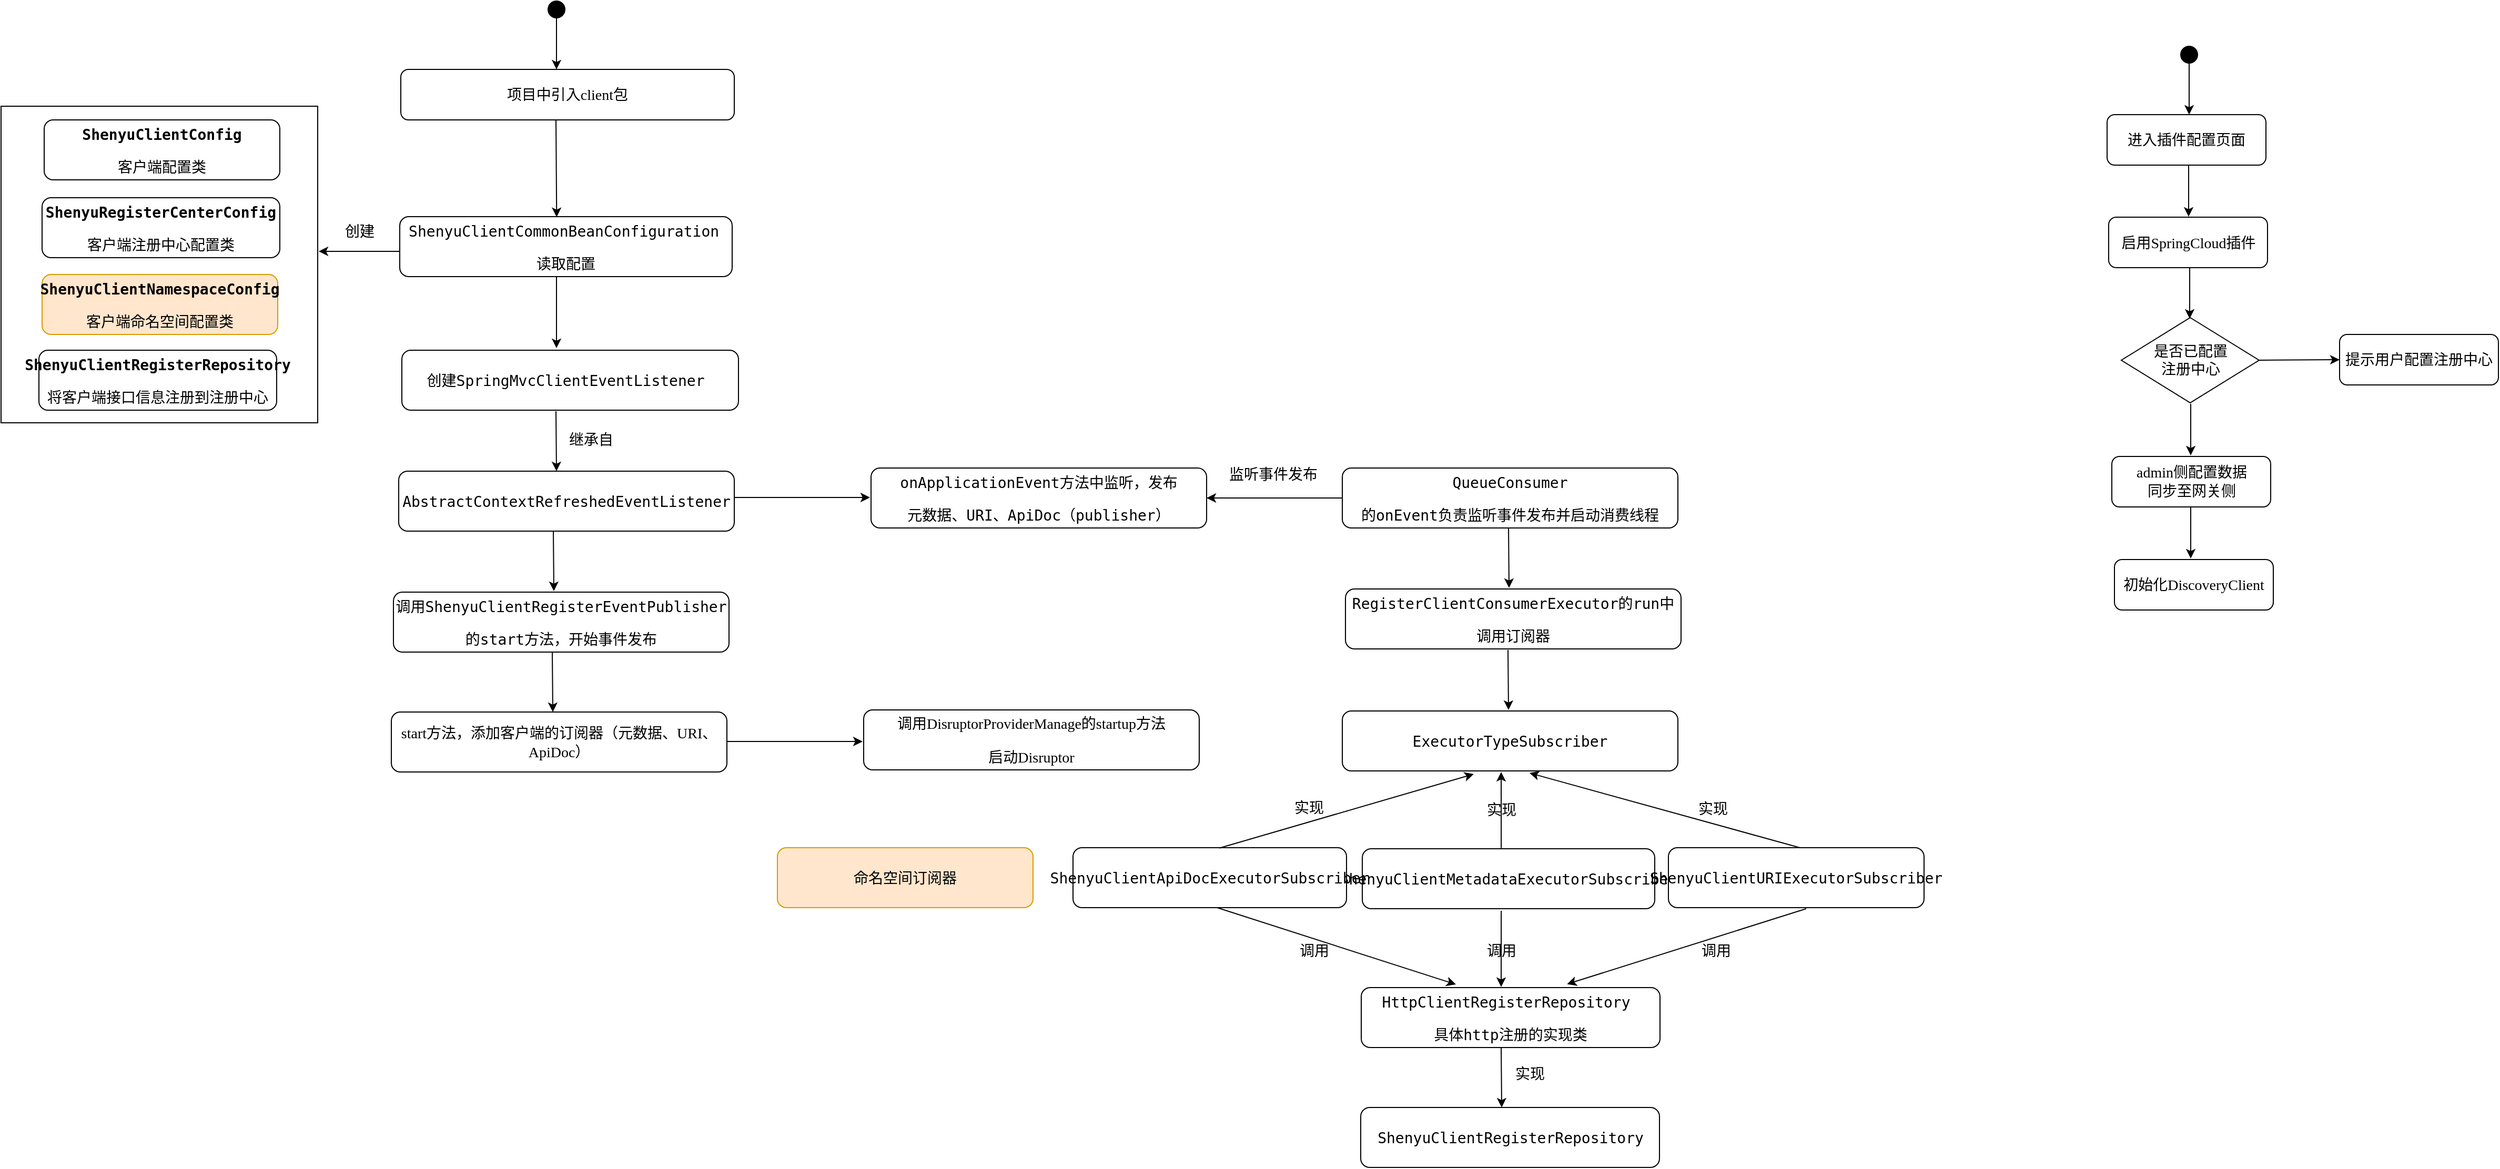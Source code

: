 <mxfile version="24.4.13" type="github">
  <diagram name="第 1 页" id="8y590HpkqOrroQAAtb_X">
    <mxGraphModel dx="3004" dy="733" grid="0" gridSize="10" guides="1" tooltips="1" connect="1" arrows="1" fold="1" page="1" pageScale="1" pageWidth="1827" pageHeight="1869" math="0" shadow="0">
      <root>
        <mxCell id="0" />
        <mxCell id="1" parent="0" />
        <mxCell id="J7gjgeIf879fpofRVfY5-1" value="" style="ellipse;whiteSpace=wrap;html=1;aspect=fixed;fillColor=#000000;fontSize=14;" parent="1" vertex="1">
          <mxGeometry x="420" y="57" width="16" height="16" as="geometry" />
        </mxCell>
        <mxCell id="J7gjgeIf879fpofRVfY5-2" value="" style="endArrow=classic;html=1;rounded=0;exitX=0.5;exitY=1;exitDx=0;exitDy=0;fontSize=14;" parent="1" source="J7gjgeIf879fpofRVfY5-1" edge="1">
          <mxGeometry width="50" height="50" relative="1" as="geometry">
            <mxPoint x="441" y="121" as="sourcePoint" />
            <mxPoint x="428" y="122" as="targetPoint" />
          </mxGeometry>
        </mxCell>
        <mxCell id="J7gjgeIf879fpofRVfY5-3" value="&lt;font style=&quot;font-size: 14px;&quot; face=&quot;宋体&quot;&gt;项目中引入client包&lt;/font&gt;" style="rounded=1;whiteSpace=wrap;html=1;fontSize=14;" parent="1" vertex="1">
          <mxGeometry x="280" y="122" width="317" height="48" as="geometry" />
        </mxCell>
        <mxCell id="J7gjgeIf879fpofRVfY5-4" value="&lt;pre style=&quot;font-size: 14px;&quot; class=&quot;set-code-hide prettyprint&quot; data-index=&quot;2&quot;&gt;&lt;font style=&quot;font-size: 14px;&quot;&gt;ShenyuClientCommonBeanConfiguration&lt;span style=&quot;background-color: initial; font-family: Helvetica; font-size: 14px; white-space: normal;&quot;&gt;&amp;nbsp;&lt;/span&gt;&lt;/font&gt;&lt;/pre&gt;&lt;pre style=&quot;font-size: 14px;&quot; class=&quot;set-code-hide prettyprint&quot; data-index=&quot;2&quot;&gt;&lt;font style=&quot;font-size: 14px;&quot;&gt;读取配置&lt;/font&gt;&lt;/pre&gt;" style="rounded=1;whiteSpace=wrap;html=1;fontSize=14;" parent="1" vertex="1">
          <mxGeometry x="279" y="262" width="316" height="57" as="geometry" />
        </mxCell>
        <mxCell id="J7gjgeIf879fpofRVfY5-5" value="&lt;pre style=&quot;font-size: 14px;&quot; class=&quot;set-code-hide prettyprint&quot; data-index=&quot;2&quot;&gt;&lt;pre style=&quot;font-size: 14px;&quot; class=&quot;prettyprint set-code-show&quot; data-index=&quot;1&quot;&gt;&lt;code style=&quot;position: unset; font-size: 14px;&quot; class=&quot;prism language-java has-numbering&quot;&gt;&lt;span style=&quot;font-size: 14px;&quot; class=&quot;token class-name&quot;&gt;创建SpringMvcClientEventListener&lt;/span&gt; &lt;span style=&quot;font-size: 14px;&quot; class=&quot;token function&quot;&gt;&lt;/span&gt;&lt;/code&gt;&lt;/pre&gt;&lt;/pre&gt;" style="rounded=1;whiteSpace=wrap;html=1;fontSize=14;" parent="1" vertex="1">
          <mxGeometry x="281" y="389" width="320" height="57" as="geometry" />
        </mxCell>
        <mxCell id="J7gjgeIf879fpofRVfY5-11" value="&lt;pre style=&quot;font-size: 14px;&quot; class=&quot;set-code-hide prettyprint&quot; data-index=&quot;2&quot;&gt;&lt;pre style=&quot;font-size: 14px;&quot; class=&quot;prettyprint set-code-show&quot; data-index=&quot;1&quot;&gt;&lt;pre class=&quot;prettyprint set-code-show&quot; data-index=&quot;7&quot;&gt;&lt;code style=&quot;position: unset;&quot; class=&quot;prism language-java has-numbering&quot;&gt;&lt;span class=&quot;token class-name&quot;&gt;AbstractContextRefreshedEventListener&lt;/span&gt;&lt;/code&gt;&lt;/pre&gt;&lt;pre class=&quot;prettyprint set-code-show&quot; data-index=&quot;9&quot;&gt;&lt;code style=&quot;position: unset;&quot; class=&quot;prism language-java has-numbering&quot;&gt;&lt;span class=&quot;token punctuation&quot;&gt;&lt;/span&gt;&lt;/code&gt;&lt;/pre&gt;&lt;/pre&gt;&lt;/pre&gt;" style="rounded=1;whiteSpace=wrap;html=1;fontSize=14;" parent="1" vertex="1">
          <mxGeometry x="278" y="504" width="319" height="57" as="geometry" />
        </mxCell>
        <mxCell id="J7gjgeIf879fpofRVfY5-14" value="&lt;pre style=&quot;font-size: 14px;&quot; class=&quot;set-code-hide prettyprint&quot; data-index=&quot;2&quot;&gt;&lt;pre style=&quot;font-size: 14px;&quot; class=&quot;prettyprint set-code-show&quot; data-index=&quot;1&quot;&gt;&lt;pre class=&quot;prettyprint set-code-show&quot; data-index=&quot;7&quot;&gt;&lt;pre class=&quot;prettyprint set-code-show&quot; data-index=&quot;1&quot;&gt;&lt;pre class=&quot;prettyprint set-code-show&quot; data-index=&quot;7&quot;&gt;调用ShenyuClientRegisterEventPublisher&lt;/pre&gt;&lt;pre class=&quot;prettyprint set-code-show&quot; data-index=&quot;7&quot;&gt;的start方法，开始事件发布&lt;/pre&gt;&lt;/pre&gt;&lt;/pre&gt;&lt;pre class=&quot;prettyprint set-code-show&quot; data-index=&quot;9&quot;&gt;&lt;code style=&quot;position: unset;&quot; class=&quot;prism language-java has-numbering&quot;&gt;&lt;span class=&quot;token punctuation&quot;&gt;&lt;/span&gt;&lt;/code&gt;&lt;/pre&gt;&lt;/pre&gt;&lt;/pre&gt;" style="rounded=1;whiteSpace=wrap;html=1;fontSize=14;" parent="1" vertex="1">
          <mxGeometry x="273" y="619" width="319" height="57" as="geometry" />
        </mxCell>
        <mxCell id="J7gjgeIf879fpofRVfY5-15" value="" style="endArrow=classic;html=1;rounded=0;exitX=0.5;exitY=1;exitDx=0;exitDy=0;fontSize=14;entryX=0.472;entryY=0.006;entryDx=0;entryDy=0;entryPerimeter=0;" parent="1" target="J7gjgeIf879fpofRVfY5-4" edge="1">
          <mxGeometry width="50" height="50" relative="1" as="geometry">
            <mxPoint x="427.5" y="170" as="sourcePoint" />
            <mxPoint x="427.5" y="219" as="targetPoint" />
          </mxGeometry>
        </mxCell>
        <mxCell id="J7gjgeIf879fpofRVfY5-16" value="" style="whiteSpace=wrap;html=1;aspect=fixed;" parent="1" vertex="1">
          <mxGeometry x="-100" y="157" width="301" height="301" as="geometry" />
        </mxCell>
        <mxCell id="J7gjgeIf879fpofRVfY5-17" value="&lt;pre style=&quot;font-size: 14px;&quot; class=&quot;set-code-hide prettyprint&quot; data-index=&quot;2&quot;&gt;&lt;font style=&quot;font-size: 14px;&quot;&gt;&lt;strong style=&quot;font-size: 14px;&quot;&gt;ShenyuClientRegisterRepository&lt;/strong&gt;&lt;br style=&quot;font-size: 14px;&quot;&gt;&lt;/font&gt;&lt;/pre&gt;&lt;pre style=&quot;font-size: 14px;&quot; class=&quot;set-code-hide prettyprint&quot; data-index=&quot;2&quot;&gt;&lt;font style=&quot;font-size: 14px;&quot;&gt;将客户端接口信息注册到注册中心&lt;/font&gt;&lt;strong style=&quot;font-size: 14px;&quot;&gt;&lt;br style=&quot;font-size: 14px;&quot;&gt;&lt;/strong&gt;&lt;/pre&gt;" style="rounded=1;whiteSpace=wrap;html=1;fontSize=14;" parent="1" vertex="1">
          <mxGeometry x="-64" y="389" width="226" height="57" as="geometry" />
        </mxCell>
        <mxCell id="J7gjgeIf879fpofRVfY5-18" value="&lt;pre style=&quot;font-size: 14px;&quot; class=&quot;set-code-hide prettyprint&quot; data-index=&quot;2&quot;&gt;&lt;strong style=&quot;font-size: 14px;&quot;&gt;ShenyuRegisterCenterConfig&lt;/strong&gt;&lt;br style=&quot;font-size: 14px;&quot;&gt;&lt;/pre&gt;&lt;pre style=&quot;font-size: 14px;&quot; class=&quot;set-code-hide prettyprint&quot; data-index=&quot;2&quot;&gt;客户端注册中心配置类&lt;strong style=&quot;font-size: 14px;&quot;&gt;&lt;br style=&quot;font-size: 14px;&quot;&gt;&lt;/strong&gt;&lt;/pre&gt;" style="rounded=1;whiteSpace=wrap;html=1;fontSize=14;" parent="1" vertex="1">
          <mxGeometry x="-61" y="244" width="226" height="57" as="geometry" />
        </mxCell>
        <mxCell id="J7gjgeIf879fpofRVfY5-19" value="&lt;pre style=&quot;font-size: 14px;&quot; class=&quot;set-code-hide prettyprint&quot; data-index=&quot;2&quot;&gt;&lt;strong style=&quot;font-size: 14px;&quot;&gt;ShenyuClientNamespaceConfig&lt;/strong&gt;&lt;br style=&quot;font-size: 14px;&quot;&gt;&lt;/pre&gt;&lt;pre style=&quot;font-size: 14px;&quot; class=&quot;set-code-hide prettyprint&quot; data-index=&quot;2&quot;&gt;客户端命名空间配置类&lt;strong style=&quot;font-size: 14px;&quot;&gt;&lt;br style=&quot;font-size: 14px;&quot;&gt;&lt;/strong&gt;&lt;/pre&gt;" style="rounded=1;whiteSpace=wrap;html=1;fontSize=14;fillColor=#ffe6cc;strokeColor=#d79b00;" parent="1" vertex="1">
          <mxGeometry x="-61" y="317" width="224" height="57" as="geometry" />
        </mxCell>
        <mxCell id="J7gjgeIf879fpofRVfY5-20" value="&lt;pre style=&quot;font-size: 14px;&quot; class=&quot;set-code-hide prettyprint&quot; data-index=&quot;2&quot;&gt;&lt;pre class=&quot;prettyprint set-code-show&quot; data-index=&quot;5&quot;&gt;&lt;code style=&quot;position: unset;&quot; class=&quot;prism language-java has-numbering&quot;&gt;&lt;span class=&quot;token class-name&quot;&gt;HttpClientRegisterRepository&lt;/span&gt; &lt;span class=&quot;token keyword&quot;&gt;&lt;/span&gt;&lt;/code&gt;&lt;/pre&gt;&lt;pre class=&quot;prettyprint set-code-show&quot; data-index=&quot;5&quot;&gt;&lt;code style=&quot;position: unset;&quot; class=&quot;prism language-java has-numbering&quot;&gt;具体http注册的实现类&lt;/code&gt;&lt;/pre&gt;&lt;/pre&gt;" style="rounded=1;whiteSpace=wrap;html=1;fontSize=14;" parent="1" vertex="1">
          <mxGeometry x="1193" y="995" width="284" height="57" as="geometry" />
        </mxCell>
        <mxCell id="J7gjgeIf879fpofRVfY5-21" value="" style="endArrow=classic;html=1;rounded=0;exitX=0;exitY=0.579;exitDx=0;exitDy=0;fontSize=14;exitPerimeter=0;" parent="1" source="J7gjgeIf879fpofRVfY5-4" edge="1">
          <mxGeometry width="50" height="50" relative="1" as="geometry">
            <mxPoint x="273" y="290" as="sourcePoint" />
            <mxPoint x="202" y="295" as="targetPoint" />
          </mxGeometry>
        </mxCell>
        <mxCell id="J7gjgeIf879fpofRVfY5-23" value="&lt;font face=&quot;宋体&quot; style=&quot;font-size: 14px;&quot;&gt;创建&lt;/font&gt;" style="text;strokeColor=none;align=center;fillColor=none;html=1;verticalAlign=middle;whiteSpace=wrap;rounded=0;" parent="1" vertex="1">
          <mxGeometry x="211" y="262" width="60" height="30" as="geometry" />
        </mxCell>
        <mxCell id="J7gjgeIf879fpofRVfY5-24" value="" style="endArrow=classic;html=1;rounded=0;exitX=0.5;exitY=1;exitDx=0;exitDy=0;fontSize=14;" parent="1" edge="1">
          <mxGeometry width="50" height="50" relative="1" as="geometry">
            <mxPoint x="428" y="319" as="sourcePoint" />
            <mxPoint x="428" y="387" as="targetPoint" />
          </mxGeometry>
        </mxCell>
        <mxCell id="J7gjgeIf879fpofRVfY5-28" value="" style="endArrow=classic;html=1;rounded=0;exitX=0.5;exitY=1;exitDx=0;exitDy=0;fontSize=14;" parent="1" edge="1">
          <mxGeometry width="50" height="50" relative="1" as="geometry">
            <mxPoint x="427.5" y="447" as="sourcePoint" />
            <mxPoint x="428" y="504" as="targetPoint" />
          </mxGeometry>
        </mxCell>
        <mxCell id="J7gjgeIf879fpofRVfY5-29" value="" style="endArrow=classic;html=1;rounded=0;exitX=0.5;exitY=1;exitDx=0;exitDy=0;fontSize=14;" parent="1" edge="1">
          <mxGeometry width="50" height="50" relative="1" as="geometry">
            <mxPoint x="425" y="561" as="sourcePoint" />
            <mxPoint x="425.5" y="618" as="targetPoint" />
          </mxGeometry>
        </mxCell>
        <mxCell id="J7gjgeIf879fpofRVfY5-31" value="&lt;font face=&quot;宋体&quot; style=&quot;font-size: 14px;&quot;&gt;继承自&lt;/font&gt;" style="text;strokeColor=none;align=center;fillColor=none;html=1;verticalAlign=middle;whiteSpace=wrap;rounded=0;" parent="1" vertex="1">
          <mxGeometry x="431" y="460" width="60" height="30" as="geometry" />
        </mxCell>
        <mxCell id="J7gjgeIf879fpofRVfY5-32" value="&lt;pre style=&quot;font-size: 14px;&quot; class=&quot;set-code-hide prettyprint&quot; data-index=&quot;2&quot;&gt;&lt;pre style=&quot;font-size: 14px;&quot; class=&quot;prettyprint set-code-show&quot; data-index=&quot;1&quot;&gt;&lt;pre class=&quot;prettyprint set-code-show&quot; data-index=&quot;7&quot;&gt;&lt;pre class=&quot;prettyprint set-code-show&quot; data-index=&quot;1&quot;&gt;&lt;pre class=&quot;prettyprint set-code-show&quot; data-index=&quot;7&quot;&gt;&lt;span style=&quot;background-color: initial; white-space: normal;&quot;&gt;&lt;font face=&quot;宋体&quot;&gt;start方法，添加客户端的订阅器（元数据、URI、ApiDoc）&lt;/font&gt;&lt;/span&gt;&lt;br&gt;&lt;/pre&gt;&lt;/pre&gt;&lt;/pre&gt;&lt;pre class=&quot;prettyprint set-code-show&quot; data-index=&quot;9&quot;&gt;&lt;code style=&quot;position: unset;&quot; class=&quot;prism language-java has-numbering&quot;&gt;&lt;span class=&quot;token punctuation&quot;&gt;&lt;/span&gt;&lt;/code&gt;&lt;/pre&gt;&lt;/pre&gt;&lt;/pre&gt;" style="rounded=1;whiteSpace=wrap;html=1;fontSize=14;" parent="1" vertex="1">
          <mxGeometry x="271" y="733" width="319" height="57" as="geometry" />
        </mxCell>
        <mxCell id="J7gjgeIf879fpofRVfY5-35" value="&lt;pre style=&quot;font-size: 14px;&quot; class=&quot;set-code-hide prettyprint&quot; data-index=&quot;2&quot;&gt;&lt;pre style=&quot;font-size: 14px;&quot; class=&quot;prettyprint set-code-show&quot; data-index=&quot;1&quot;&gt;&lt;pre class=&quot;prettyprint set-code-show&quot; data-index=&quot;7&quot;&gt;&lt;pre class=&quot;prettyprint set-code-show&quot; data-index=&quot;1&quot;&gt;&lt;pre class=&quot;prettyprint set-code-show&quot; data-index=&quot;7&quot;&gt;&lt;font face=&quot;宋体&quot;&gt;调用DisruptorProviderManage的startup方法&lt;/font&gt;&lt;/pre&gt;&lt;pre class=&quot;prettyprint set-code-show&quot; data-index=&quot;7&quot;&gt;&lt;span style=&quot;background-color: initial; white-space: normal;&quot;&gt;&lt;font face=&quot;宋体&quot;&gt;启动Disruptor&lt;/font&gt;&lt;/span&gt;&lt;br&gt;&lt;/pre&gt;&lt;/pre&gt;&lt;/pre&gt;&lt;pre class=&quot;prettyprint set-code-show&quot; data-index=&quot;9&quot;&gt;&lt;code style=&quot;position: unset;&quot; class=&quot;prism language-java has-numbering&quot;&gt;&lt;span class=&quot;token punctuation&quot;&gt;&lt;/span&gt;&lt;/code&gt;&lt;/pre&gt;&lt;/pre&gt;&lt;/pre&gt;" style="rounded=1;whiteSpace=wrap;html=1;fontSize=14;" parent="1" vertex="1">
          <mxGeometry x="720" y="731" width="319" height="57" as="geometry" />
        </mxCell>
        <mxCell id="J7gjgeIf879fpofRVfY5-36" value="&lt;pre style=&quot;font-size: 14px;&quot; class=&quot;set-code-hide prettyprint&quot; data-index=&quot;2&quot;&gt;&lt;pre style=&quot;font-size: 14px;&quot; class=&quot;prettyprint set-code-show&quot; data-index=&quot;1&quot;&gt;&lt;pre class=&quot;prettyprint set-code-show&quot; data-index=&quot;7&quot;&gt;&lt;code&gt;onApplicationEvent方法中监听，发布&lt;/code&gt;&lt;/pre&gt;&lt;pre class=&quot;prettyprint set-code-show&quot; data-index=&quot;7&quot;&gt;元数据、URI、ApiDoc（publisher）&lt;br&gt;&lt;/pre&gt;&lt;pre class=&quot;prettyprint set-code-show&quot; data-index=&quot;9&quot;&gt;&lt;code style=&quot;position: unset;&quot; class=&quot;prism language-java has-numbering&quot;&gt;&lt;span class=&quot;token punctuation&quot;&gt;&lt;/span&gt;&lt;/code&gt;&lt;/pre&gt;&lt;/pre&gt;&lt;/pre&gt;" style="rounded=1;whiteSpace=wrap;html=1;fontSize=14;" parent="1" vertex="1">
          <mxGeometry x="727" y="501" width="319" height="57" as="geometry" />
        </mxCell>
        <mxCell id="J7gjgeIf879fpofRVfY5-37" value="&lt;pre style=&quot;font-size: 14px;&quot; class=&quot;set-code-hide prettyprint&quot; data-index=&quot;2&quot;&gt;&lt;pre style=&quot;font-size: 14px;&quot; class=&quot;prettyprint set-code-show&quot; data-index=&quot;1&quot;&gt;&lt;pre class=&quot;prettyprint set-code-show&quot; data-index=&quot;7&quot;&gt;&lt;pre class=&quot;prettyprint set-code-show&quot; data-index=&quot;1&quot;&gt;&lt;pre class=&quot;prettyprint set-code-show&quot; data-index=&quot;7&quot;&gt;&lt;pre class=&quot;set-code-hide prettyprint&quot; data-index=&quot;17&quot;&gt;&lt;code style=&quot;position: unset;&quot; class=&quot;prism language-java has-numbering&quot;&gt;&lt;span class=&quot;token class-name&quot;&gt;QueueConsumer&lt;/span&gt;&lt;span class=&quot;token generics&quot;&gt;&lt;span class=&quot;token punctuation&quot;&gt;&lt;/span&gt;&lt;/span&gt;&lt;/code&gt;&lt;/pre&gt;&lt;pre class=&quot;set-code-hide prettyprint&quot; data-index=&quot;17&quot;&gt;&lt;code style=&quot;position: unset;&quot; class=&quot;prism language-java has-numbering&quot;&gt;&lt;span class=&quot;token class-name&quot;&gt;的&lt;/span&gt;&lt;/code&gt;onEvent负责监听事件发布并启动消费线程&lt;/pre&gt;&lt;pre class=&quot;prettyprint set-code-show&quot; data-index=&quot;17&quot;&gt;&lt;code style=&quot;position: unset;&quot; class=&quot;prism language-java has-numbering&quot;&gt;&lt;span class=&quot;token punctuation&quot;&gt;&lt;/span&gt;&lt;/code&gt;&lt;/pre&gt;&lt;/pre&gt;&lt;/pre&gt;&lt;/pre&gt;&lt;pre class=&quot;prettyprint set-code-show&quot; data-index=&quot;9&quot;&gt;&lt;code style=&quot;position: unset;&quot; class=&quot;prism language-java has-numbering&quot;&gt;&lt;span class=&quot;token punctuation&quot;&gt;&lt;/span&gt;&lt;/code&gt;&lt;/pre&gt;&lt;/pre&gt;&lt;/pre&gt;" style="rounded=1;whiteSpace=wrap;html=1;fontSize=14;" parent="1" vertex="1">
          <mxGeometry x="1175" y="501" width="319" height="57" as="geometry" />
        </mxCell>
        <mxCell id="J7gjgeIf879fpofRVfY5-39" value="" style="endArrow=classic;html=1;rounded=0;exitX=0;exitY=0.5;exitDx=0;exitDy=0;fontSize=14;entryX=1;entryY=0.5;entryDx=0;entryDy=0;" parent="1" source="J7gjgeIf879fpofRVfY5-37" target="J7gjgeIf879fpofRVfY5-36" edge="1">
          <mxGeometry width="50" height="50" relative="1" as="geometry">
            <mxPoint x="1095.5" y="550" as="sourcePoint" />
            <mxPoint x="1095" y="493" as="targetPoint" />
          </mxGeometry>
        </mxCell>
        <mxCell id="J7gjgeIf879fpofRVfY5-41" value="&lt;font face=&quot;宋体&quot; style=&quot;font-size: 14px;&quot;&gt;监听事件发布&lt;/font&gt;" style="text;strokeColor=none;align=center;fillColor=none;html=1;verticalAlign=middle;whiteSpace=wrap;rounded=0;" parent="1" vertex="1">
          <mxGeometry x="1064" y="493" width="91" height="30" as="geometry" />
        </mxCell>
        <mxCell id="J7gjgeIf879fpofRVfY5-42" value="&lt;pre style=&quot;font-size: 14px;&quot; class=&quot;set-code-hide prettyprint&quot; data-index=&quot;2&quot;&gt;&lt;pre style=&quot;font-size: 14px;&quot; class=&quot;prettyprint set-code-show&quot; data-index=&quot;1&quot;&gt;&lt;pre class=&quot;prettyprint set-code-show&quot; data-index=&quot;7&quot;&gt;&lt;pre class=&quot;prettyprint set-code-show&quot; data-index=&quot;1&quot;&gt;&lt;pre class=&quot;prettyprint set-code-show&quot; data-index=&quot;7&quot;&gt;&lt;pre class=&quot;set-code-hide prettyprint&quot; data-index=&quot;17&quot;&gt;&lt;pre class=&quot;prettyprint set-code-show&quot; data-index=&quot;18&quot;&gt;&lt;code style=&quot;position: unset;&quot; class=&quot;prism language-java has-numbering&quot;&gt;&lt;span class=&quot;token class-name&quot;&gt;RegisterClientConsumerExecutor的run中&lt;/span&gt;&lt;/code&gt;&lt;/pre&gt;&lt;pre class=&quot;prettyprint set-code-show&quot; data-index=&quot;18&quot;&gt;&lt;code style=&quot;position: unset;&quot; class=&quot;prism language-java has-numbering&quot;&gt;&lt;span class=&quot;token class-name&quot;&gt;调用订阅器&lt;/span&gt;&lt;/code&gt;&lt;/pre&gt;&lt;/pre&gt;&lt;pre class=&quot;prettyprint set-code-show&quot; data-index=&quot;17&quot;&gt;&lt;code style=&quot;position: unset;&quot; class=&quot;prism language-java has-numbering&quot;&gt;&lt;span class=&quot;token punctuation&quot;&gt;&lt;/span&gt;&lt;/code&gt;&lt;/pre&gt;&lt;/pre&gt;&lt;/pre&gt;&lt;/pre&gt;&lt;pre class=&quot;prettyprint set-code-show&quot; data-index=&quot;9&quot;&gt;&lt;code style=&quot;position: unset;&quot; class=&quot;prism language-java has-numbering&quot;&gt;&lt;span class=&quot;token punctuation&quot;&gt;&lt;/span&gt;&lt;/code&gt;&lt;/pre&gt;&lt;/pre&gt;&lt;/pre&gt;" style="rounded=1;whiteSpace=wrap;html=1;fontSize=14;" parent="1" vertex="1">
          <mxGeometry x="1178" y="616" width="319" height="57" as="geometry" />
        </mxCell>
        <mxCell id="J7gjgeIf879fpofRVfY5-43" value="&lt;pre style=&quot;font-size: 14px;&quot; class=&quot;set-code-hide prettyprint&quot; data-index=&quot;2&quot;&gt;&lt;pre style=&quot;font-size: 14px;&quot; class=&quot;prettyprint set-code-show&quot; data-index=&quot;1&quot;&gt;&lt;pre class=&quot;prettyprint set-code-show&quot; data-index=&quot;7&quot;&gt;&lt;pre class=&quot;prettyprint set-code-show&quot; data-index=&quot;1&quot;&gt;&lt;pre class=&quot;prettyprint set-code-show&quot; data-index=&quot;7&quot;&gt;&lt;pre class=&quot;set-code-hide prettyprint&quot; data-index=&quot;17&quot;&gt;&lt;pre class=&quot;prettyprint set-code-show&quot; data-index=&quot;18&quot;&gt;&lt;pre class=&quot;set-code-hide prettyprint&quot; data-index=&quot;20&quot;&gt;&lt;code style=&quot;position: unset;&quot; class=&quot;prism language-java has-numbering&quot;&gt;&lt;span class=&quot;token class-name&quot;&gt; ShenyuClientMetadataExecutorSubscriber&lt;/span&gt; &lt;span class=&quot;token keyword&quot;&gt;&lt;/span&gt;&lt;/code&gt;&lt;/pre&gt;&lt;/pre&gt;&lt;/pre&gt;&lt;pre class=&quot;prettyprint set-code-show&quot; data-index=&quot;17&quot;&gt;&lt;code style=&quot;position: unset;&quot; class=&quot;prism language-java has-numbering&quot;&gt;&lt;span class=&quot;token punctuation&quot;&gt;&lt;/span&gt;&lt;/code&gt;&lt;/pre&gt;&lt;/pre&gt;&lt;/pre&gt;&lt;/pre&gt;&lt;pre class=&quot;prettyprint set-code-show&quot; data-index=&quot;9&quot;&gt;&lt;code style=&quot;position: unset;&quot; class=&quot;prism language-java has-numbering&quot;&gt;&lt;span class=&quot;token punctuation&quot;&gt;&lt;/span&gt;&lt;/code&gt;&lt;/pre&gt;&lt;/pre&gt;&lt;/pre&gt;" style="rounded=1;whiteSpace=wrap;html=1;fontSize=14;" parent="1" vertex="1">
          <mxGeometry x="1194" y="863" width="278" height="57" as="geometry" />
        </mxCell>
        <mxCell id="J7gjgeIf879fpofRVfY5-44" value="&lt;pre style=&quot;font-size: 14px;&quot; class=&quot;set-code-hide prettyprint&quot; data-index=&quot;2&quot;&gt;&lt;pre style=&quot;font-size: 14px;&quot; class=&quot;prettyprint set-code-show&quot; data-index=&quot;1&quot;&gt;&lt;pre class=&quot;prettyprint set-code-show&quot; data-index=&quot;7&quot;&gt;&lt;pre class=&quot;prettyprint set-code-show&quot; data-index=&quot;1&quot;&gt;&lt;pre class=&quot;prettyprint set-code-show&quot; data-index=&quot;7&quot;&gt;&lt;pre class=&quot;set-code-hide prettyprint&quot; data-index=&quot;17&quot;&gt;&lt;pre class=&quot;prettyprint set-code-show&quot; data-index=&quot;18&quot;&gt;&lt;pre class=&quot;set-code-hide prettyprint&quot; data-index=&quot;22&quot;&gt;&lt;code style=&quot;position: unset;&quot; class=&quot;prism language-java has-numbering&quot;&gt;&lt;span class=&quot;token class-name&quot;&gt; ShenyuClientURIExecutorSubscriber&lt;/span&gt; &lt;span class=&quot;token keyword&quot;&gt;&lt;/span&gt;&lt;/code&gt;&lt;/pre&gt;&lt;/pre&gt;&lt;/pre&gt;&lt;pre class=&quot;prettyprint set-code-show&quot; data-index=&quot;17&quot;&gt;&lt;code style=&quot;position: unset;&quot; class=&quot;prism language-java has-numbering&quot;&gt;&lt;span class=&quot;token punctuation&quot;&gt;&lt;/span&gt;&lt;/code&gt;&lt;/pre&gt;&lt;/pre&gt;&lt;/pre&gt;&lt;/pre&gt;&lt;pre class=&quot;prettyprint set-code-show&quot; data-index=&quot;9&quot;&gt;&lt;code style=&quot;position: unset;&quot; class=&quot;prism language-java has-numbering&quot;&gt;&lt;span class=&quot;token punctuation&quot;&gt;&lt;/span&gt;&lt;/code&gt;&lt;/pre&gt;&lt;/pre&gt;&lt;/pre&gt;" style="rounded=1;whiteSpace=wrap;html=1;fontSize=14;" parent="1" vertex="1">
          <mxGeometry x="1485" y="862" width="243" height="57" as="geometry" />
        </mxCell>
        <mxCell id="J7gjgeIf879fpofRVfY5-45" value="&lt;pre style=&quot;font-size: 14px;&quot; class=&quot;set-code-hide prettyprint&quot; data-index=&quot;2&quot;&gt;&lt;pre style=&quot;font-size: 14px;&quot; class=&quot;prettyprint set-code-show&quot; data-index=&quot;1&quot;&gt;&lt;pre class=&quot;prettyprint set-code-show&quot; data-index=&quot;7&quot;&gt;&lt;pre class=&quot;prettyprint set-code-show&quot; data-index=&quot;1&quot;&gt;&lt;pre class=&quot;prettyprint set-code-show&quot; data-index=&quot;7&quot;&gt;&lt;pre class=&quot;set-code-hide prettyprint&quot; data-index=&quot;17&quot;&gt;&lt;pre class=&quot;prettyprint set-code-show&quot; data-index=&quot;18&quot;&gt;&lt;pre class=&quot;set-code-hide prettyprint&quot; data-index=&quot;22&quot;&gt;&lt;code style=&quot;position: unset;&quot; class=&quot;prism language-java has-numbering&quot;&gt;&lt;span class=&quot;token class-name&quot;&gt; ShenyuClientApiDocExecutorSubscriber&lt;/span&gt; &lt;span class=&quot;token keyword&quot;&gt;&lt;/span&gt;&lt;/code&gt;&lt;/pre&gt;&lt;/pre&gt;&lt;/pre&gt;&lt;pre class=&quot;prettyprint set-code-show&quot; data-index=&quot;17&quot;&gt;&lt;code style=&quot;position: unset;&quot; class=&quot;prism language-java has-numbering&quot;&gt;&lt;span class=&quot;token punctuation&quot;&gt;&lt;/span&gt;&lt;/code&gt;&lt;/pre&gt;&lt;/pre&gt;&lt;/pre&gt;&lt;/pre&gt;&lt;pre class=&quot;prettyprint set-code-show&quot; data-index=&quot;9&quot;&gt;&lt;code style=&quot;position: unset;&quot; class=&quot;prism language-java has-numbering&quot;&gt;&lt;span class=&quot;token punctuation&quot;&gt;&lt;/span&gt;&lt;/code&gt;&lt;/pre&gt;&lt;/pre&gt;&lt;/pre&gt;" style="rounded=1;whiteSpace=wrap;html=1;fontSize=14;" parent="1" vertex="1">
          <mxGeometry x="919" y="862" width="260" height="57" as="geometry" />
        </mxCell>
        <mxCell id="J7gjgeIf879fpofRVfY5-46" value="&lt;pre style=&quot;font-size: 14px;&quot; class=&quot;set-code-hide prettyprint&quot; data-index=&quot;2&quot;&gt;&lt;strong style=&quot;font-size: 14px;&quot;&gt;ShenyuClientConfig&lt;/strong&gt;&lt;br style=&quot;font-size: 14px;&quot;&gt;&lt;/pre&gt;&lt;pre style=&quot;font-size: 14px;&quot; class=&quot;set-code-hide prettyprint&quot; data-index=&quot;2&quot;&gt;客户端配置类&lt;strong style=&quot;font-size: 14px;&quot;&gt;&lt;br style=&quot;font-size: 14px;&quot;&gt;&lt;/strong&gt;&lt;/pre&gt;" style="rounded=1;whiteSpace=wrap;html=1;fontSize=14;" parent="1" vertex="1">
          <mxGeometry x="-59" y="170" width="224" height="57" as="geometry" />
        </mxCell>
        <mxCell id="J7gjgeIf879fpofRVfY5-47" value="" style="endArrow=classic;html=1;rounded=0;exitX=0.5;exitY=1;exitDx=0;exitDy=0;fontSize=14;" parent="1" edge="1">
          <mxGeometry width="50" height="50" relative="1" as="geometry">
            <mxPoint x="424" y="676" as="sourcePoint" />
            <mxPoint x="424.5" y="733" as="targetPoint" />
          </mxGeometry>
        </mxCell>
        <mxCell id="J7gjgeIf879fpofRVfY5-48" value="" style="endArrow=classic;html=1;rounded=0;exitX=0;exitY=0.5;exitDx=0;exitDy=0;fontSize=14;entryX=1;entryY=0.5;entryDx=0;entryDy=0;" parent="1" edge="1">
          <mxGeometry width="50" height="50" relative="1" as="geometry">
            <mxPoint x="590" y="761" as="sourcePoint" />
            <mxPoint x="719" y="761" as="targetPoint" />
          </mxGeometry>
        </mxCell>
        <mxCell id="J7gjgeIf879fpofRVfY5-49" value="" style="endArrow=classic;html=1;rounded=0;exitX=0;exitY=0.5;exitDx=0;exitDy=0;fontSize=14;entryX=1;entryY=0.5;entryDx=0;entryDy=0;" parent="1" edge="1">
          <mxGeometry width="50" height="50" relative="1" as="geometry">
            <mxPoint x="597" y="529" as="sourcePoint" />
            <mxPoint x="726" y="529" as="targetPoint" />
          </mxGeometry>
        </mxCell>
        <mxCell id="J7gjgeIf879fpofRVfY5-50" value="" style="endArrow=classic;html=1;rounded=0;exitX=0.5;exitY=1;exitDx=0;exitDy=0;fontSize=14;" parent="1" edge="1">
          <mxGeometry width="50" height="50" relative="1" as="geometry">
            <mxPoint x="1333" y="558" as="sourcePoint" />
            <mxPoint x="1333.5" y="615" as="targetPoint" />
          </mxGeometry>
        </mxCell>
        <mxCell id="J7gjgeIf879fpofRVfY5-52" value="&lt;pre style=&quot;font-size: 14px;&quot; class=&quot;set-code-hide prettyprint&quot; data-index=&quot;2&quot;&gt;&lt;pre style=&quot;font-size: 14px;&quot; class=&quot;prettyprint set-code-show&quot; data-index=&quot;1&quot;&gt;&lt;pre class=&quot;prettyprint set-code-show&quot; data-index=&quot;7&quot;&gt;&lt;pre class=&quot;prettyprint set-code-show&quot; data-index=&quot;1&quot;&gt;&lt;pre class=&quot;prettyprint set-code-show&quot; data-index=&quot;7&quot;&gt;&lt;pre class=&quot;set-code-hide prettyprint&quot; data-index=&quot;17&quot;&gt;&lt;pre class=&quot;prettyprint set-code-show&quot; data-index=&quot;18&quot;&gt;&lt;pre class=&quot;set-code-hide prettyprint&quot; data-index=&quot;20&quot;&gt;&lt;code style=&quot;position: unset;&quot; class=&quot;prism language-java has-numbering&quot;&gt;&lt;span class=&quot;token class-name&quot;&gt;ExecutorTypeSubscriber&lt;/span&gt;&lt;span class=&quot;token generics&quot;&gt;&lt;span class=&quot;token punctuation&quot;&gt;&lt;/span&gt;&lt;/span&gt;&lt;/code&gt;&lt;/pre&gt;&lt;/pre&gt;&lt;/pre&gt;&lt;pre class=&quot;prettyprint set-code-show&quot; data-index=&quot;17&quot;&gt;&lt;code style=&quot;position: unset;&quot; class=&quot;prism language-java has-numbering&quot;&gt;&lt;span class=&quot;token punctuation&quot;&gt;&lt;/span&gt;&lt;/code&gt;&lt;/pre&gt;&lt;/pre&gt;&lt;/pre&gt;&lt;/pre&gt;&lt;pre class=&quot;prettyprint set-code-show&quot; data-index=&quot;9&quot;&gt;&lt;code style=&quot;position: unset;&quot; class=&quot;prism language-java has-numbering&quot;&gt;&lt;span class=&quot;token punctuation&quot;&gt;&lt;/span&gt;&lt;/code&gt;&lt;/pre&gt;&lt;/pre&gt;&lt;/pre&gt;" style="rounded=1;whiteSpace=wrap;html=1;fontSize=14;" parent="1" vertex="1">
          <mxGeometry x="1175" y="732" width="319" height="57" as="geometry" />
        </mxCell>
        <mxCell id="J7gjgeIf879fpofRVfY5-53" value="" style="endArrow=classic;html=1;rounded=0;exitX=0.535;exitY=0.006;exitDx=0;exitDy=0;exitPerimeter=0;" parent="1" source="J7gjgeIf879fpofRVfY5-45" edge="1">
          <mxGeometry width="50" height="50" relative="1" as="geometry">
            <mxPoint x="1134" y="859" as="sourcePoint" />
            <mxPoint x="1300" y="792" as="targetPoint" />
          </mxGeometry>
        </mxCell>
        <mxCell id="J7gjgeIf879fpofRVfY5-54" value="" style="endArrow=classic;html=1;rounded=0;exitX=0.475;exitY=0.041;exitDx=0;exitDy=0;exitPerimeter=0;" parent="1" edge="1">
          <mxGeometry width="50" height="50" relative="1" as="geometry">
            <mxPoint x="1326.05" y="862.337" as="sourcePoint" />
            <mxPoint x="1326" y="790" as="targetPoint" />
          </mxGeometry>
        </mxCell>
        <mxCell id="J7gjgeIf879fpofRVfY5-55" value="" style="endArrow=classic;html=1;rounded=0;" parent="1" edge="1">
          <mxGeometry width="50" height="50" relative="1" as="geometry">
            <mxPoint x="1610" y="862" as="sourcePoint" />
            <mxPoint x="1353" y="791" as="targetPoint" />
          </mxGeometry>
        </mxCell>
        <mxCell id="J7gjgeIf879fpofRVfY5-56" value="&lt;font face=&quot;宋体&quot; style=&quot;font-size: 14px;&quot;&gt;实现&lt;/font&gt;" style="text;strokeColor=none;align=center;fillColor=none;html=1;verticalAlign=middle;whiteSpace=wrap;rounded=0;" parent="1" vertex="1">
          <mxGeometry x="1098" y="810" width="91" height="30" as="geometry" />
        </mxCell>
        <mxCell id="J7gjgeIf879fpofRVfY5-57" value="&lt;font face=&quot;宋体&quot; style=&quot;font-size: 14px;&quot;&gt;实现&lt;/font&gt;" style="text;strokeColor=none;align=center;fillColor=none;html=1;verticalAlign=middle;whiteSpace=wrap;rounded=0;" parent="1" vertex="1">
          <mxGeometry x="1281" y="812" width="91" height="30" as="geometry" />
        </mxCell>
        <mxCell id="J7gjgeIf879fpofRVfY5-58" value="&lt;font face=&quot;宋体&quot; style=&quot;font-size: 14px;&quot;&gt;实现&lt;/font&gt;" style="text;strokeColor=none;align=center;fillColor=none;html=1;verticalAlign=middle;whiteSpace=wrap;rounded=0;" parent="1" vertex="1">
          <mxGeometry x="1482" y="811" width="91" height="30" as="geometry" />
        </mxCell>
        <mxCell id="J7gjgeIf879fpofRVfY5-59" value="" style="endArrow=classic;html=1;rounded=0;exitX=0.5;exitY=1;exitDx=0;exitDy=0;fontSize=14;" parent="1" edge="1">
          <mxGeometry width="50" height="50" relative="1" as="geometry">
            <mxPoint x="1332.5" y="674" as="sourcePoint" />
            <mxPoint x="1333" y="731" as="targetPoint" />
          </mxGeometry>
        </mxCell>
        <mxCell id="J7gjgeIf879fpofRVfY5-61" value="&lt;pre style=&quot;font-size: 14px;&quot; class=&quot;set-code-hide prettyprint&quot; data-index=&quot;2&quot;&gt;&lt;pre class=&quot;prettyprint set-code-show&quot; data-index=&quot;5&quot;&gt;&lt;pre data-index=&quot;2&quot; class=&quot;set-code-hide prettyprint&quot;&gt;ShenyuClientRegisterRepository&lt;/pre&gt;&lt;/pre&gt;&lt;/pre&gt;" style="rounded=1;whiteSpace=wrap;html=1;fontSize=14;" parent="1" vertex="1">
          <mxGeometry x="1192.5" y="1109" width="284" height="57" as="geometry" />
        </mxCell>
        <mxCell id="J7gjgeIf879fpofRVfY5-63" value="" style="endArrow=classic;html=1;rounded=0;exitX=0.5;exitY=1;exitDx=0;exitDy=0;fontSize=14;" parent="1" edge="1">
          <mxGeometry width="50" height="50" relative="1" as="geometry">
            <mxPoint x="1326" y="1052" as="sourcePoint" />
            <mxPoint x="1326.5" y="1109" as="targetPoint" />
          </mxGeometry>
        </mxCell>
        <mxCell id="J7gjgeIf879fpofRVfY5-64" value="&lt;font face=&quot;宋体&quot; style=&quot;font-size: 14px;&quot;&gt;实现&lt;/font&gt;" style="text;strokeColor=none;align=center;fillColor=none;html=1;verticalAlign=middle;whiteSpace=wrap;rounded=0;" parent="1" vertex="1">
          <mxGeometry x="1308" y="1063" width="91" height="30" as="geometry" />
        </mxCell>
        <mxCell id="J7gjgeIf879fpofRVfY5-65" value="" style="endArrow=classic;html=1;rounded=0;exitX=0.535;exitY=0.006;exitDx=0;exitDy=0;exitPerimeter=0;" parent="1" edge="1">
          <mxGeometry width="50" height="50" relative="1" as="geometry">
            <mxPoint x="1056" y="919" as="sourcePoint" />
            <mxPoint x="1283" y="992" as="targetPoint" />
          </mxGeometry>
        </mxCell>
        <mxCell id="J7gjgeIf879fpofRVfY5-66" value="" style="endArrow=classic;html=1;rounded=0;exitX=0.475;exitY=0.041;exitDx=0;exitDy=0;exitPerimeter=0;" parent="1" edge="1">
          <mxGeometry width="50" height="50" relative="1" as="geometry">
            <mxPoint x="1326.05" y="922" as="sourcePoint" />
            <mxPoint x="1326" y="994.337" as="targetPoint" />
          </mxGeometry>
        </mxCell>
        <mxCell id="J7gjgeIf879fpofRVfY5-67" value="" style="endArrow=classic;html=1;rounded=0;exitX=0.539;exitY=1.018;exitDx=0;exitDy=0;exitPerimeter=0;entryX=0.689;entryY=-0.058;entryDx=0;entryDy=0;entryPerimeter=0;" parent="1" source="J7gjgeIf879fpofRVfY5-44" target="J7gjgeIf879fpofRVfY5-20" edge="1">
          <mxGeometry width="50" height="50" relative="1" as="geometry">
            <mxPoint x="1633" y="1063" as="sourcePoint" />
            <mxPoint x="1376" y="992" as="targetPoint" />
          </mxGeometry>
        </mxCell>
        <mxCell id="J7gjgeIf879fpofRVfY5-68" value="&lt;pre style=&quot;font-size: 14px;&quot; class=&quot;set-code-hide prettyprint&quot; data-index=&quot;2&quot;&gt;&lt;pre style=&quot;font-size: 14px;&quot; class=&quot;prettyprint set-code-show&quot; data-index=&quot;1&quot;&gt;&lt;pre class=&quot;prettyprint set-code-show&quot; data-index=&quot;7&quot;&gt;&lt;pre class=&quot;prettyprint set-code-show&quot; data-index=&quot;1&quot;&gt;&lt;pre class=&quot;prettyprint set-code-show&quot; data-index=&quot;7&quot;&gt;&lt;pre class=&quot;set-code-hide prettyprint&quot; data-index=&quot;17&quot;&gt;&lt;pre class=&quot;prettyprint set-code-show&quot; data-index=&quot;18&quot;&gt;&lt;pre class=&quot;set-code-hide prettyprint&quot; data-index=&quot;22&quot;&gt;命名空间订阅器&lt;/pre&gt;&lt;/pre&gt;&lt;/pre&gt;&lt;pre class=&quot;prettyprint set-code-show&quot; data-index=&quot;17&quot;&gt;&lt;code style=&quot;position: unset;&quot; class=&quot;prism language-java has-numbering&quot;&gt;&lt;span class=&quot;token punctuation&quot;&gt;&lt;/span&gt;&lt;/code&gt;&lt;/pre&gt;&lt;/pre&gt;&lt;/pre&gt;&lt;/pre&gt;&lt;pre class=&quot;prettyprint set-code-show&quot; data-index=&quot;9&quot;&gt;&lt;code style=&quot;position: unset;&quot; class=&quot;prism language-java has-numbering&quot;&gt;&lt;span class=&quot;token punctuation&quot;&gt;&lt;/span&gt;&lt;/code&gt;&lt;/pre&gt;&lt;/pre&gt;&lt;/pre&gt;" style="rounded=1;whiteSpace=wrap;html=1;fontSize=14;fillColor=#ffe6cc;strokeColor=#d79b00;" parent="1" vertex="1">
          <mxGeometry x="638" y="862" width="243" height="57" as="geometry" />
        </mxCell>
        <mxCell id="J7gjgeIf879fpofRVfY5-69" value="&lt;font face=&quot;宋体&quot; style=&quot;font-size: 14px;&quot;&gt;调用&lt;/font&gt;" style="text;strokeColor=none;align=center;fillColor=none;html=1;verticalAlign=middle;whiteSpace=wrap;rounded=0;" parent="1" vertex="1">
          <mxGeometry x="1103" y="946" width="91" height="30" as="geometry" />
        </mxCell>
        <mxCell id="J7gjgeIf879fpofRVfY5-70" value="&lt;font face=&quot;宋体&quot; style=&quot;font-size: 14px;&quot;&gt;调用&lt;/font&gt;" style="text;strokeColor=none;align=center;fillColor=none;html=1;verticalAlign=middle;whiteSpace=wrap;rounded=0;" parent="1" vertex="1">
          <mxGeometry x="1281" y="946" width="91" height="30" as="geometry" />
        </mxCell>
        <mxCell id="J7gjgeIf879fpofRVfY5-71" value="&lt;font face=&quot;宋体&quot; style=&quot;font-size: 14px;&quot;&gt;调用&lt;/font&gt;" style="text;strokeColor=none;align=center;fillColor=none;html=1;verticalAlign=middle;whiteSpace=wrap;rounded=0;" parent="1" vertex="1">
          <mxGeometry x="1485" y="946" width="91" height="30" as="geometry" />
        </mxCell>
        <mxCell id="RUFK_cbfy5Bh4QFJ2Zdc-2" value="" style="ellipse;whiteSpace=wrap;html=1;aspect=fixed;fillColor=#000000;fontSize=14;" vertex="1" parent="1">
          <mxGeometry x="1972" y="100" width="16" height="16" as="geometry" />
        </mxCell>
        <mxCell id="RUFK_cbfy5Bh4QFJ2Zdc-3" value="" style="endArrow=classic;html=1;rounded=0;exitX=0.5;exitY=1;exitDx=0;exitDy=0;fontSize=14;" edge="1" parent="1" source="RUFK_cbfy5Bh4QFJ2Zdc-2">
          <mxGeometry width="50" height="50" relative="1" as="geometry">
            <mxPoint x="1993" y="164" as="sourcePoint" />
            <mxPoint x="1980" y="165" as="targetPoint" />
          </mxGeometry>
        </mxCell>
        <mxCell id="RUFK_cbfy5Bh4QFJ2Zdc-4" value="&lt;font face=&quot;宋体&quot;&gt;进入插件配置页面&lt;/font&gt;" style="rounded=1;whiteSpace=wrap;html=1;fontSize=14;" vertex="1" parent="1">
          <mxGeometry x="1902" y="165" width="151" height="48" as="geometry" />
        </mxCell>
        <mxCell id="RUFK_cbfy5Bh4QFJ2Zdc-6" value="&lt;font face=&quot;宋体&quot;&gt;启用SpringCloud插件&lt;/font&gt;" style="rounded=1;whiteSpace=wrap;html=1;fontSize=14;" vertex="1" parent="1">
          <mxGeometry x="1903.5" y="262.5" width="151" height="48" as="geometry" />
        </mxCell>
        <mxCell id="RUFK_cbfy5Bh4QFJ2Zdc-7" value="" style="endArrow=classic;html=1;rounded=0;exitX=0.5;exitY=1;exitDx=0;exitDy=0;fontSize=14;" edge="1" parent="1">
          <mxGeometry width="50" height="50" relative="1" as="geometry">
            <mxPoint x="1979.5" y="213" as="sourcePoint" />
            <mxPoint x="1979.5" y="262" as="targetPoint" />
          </mxGeometry>
        </mxCell>
        <mxCell id="RUFK_cbfy5Bh4QFJ2Zdc-8" value="&lt;div&gt;&lt;font style=&quot;font-size: 14px;&quot; data-font-src=&quot;https://fonts.googleapis.com/css?family=%E5%AE%8B%E4%BD%93&quot; face=&quot;宋体&quot;&gt;是否已配置&lt;/font&gt;&lt;/div&gt;&lt;div&gt;&lt;font style=&quot;font-size: 14px;&quot; data-font-src=&quot;https://fonts.googleapis.com/css?family=%E5%AE%8B%E4%BD%93&quot; face=&quot;宋体&quot;&gt;注册中心&lt;/font&gt;&lt;/div&gt;" style="rhombus;whiteSpace=wrap;html=1;" vertex="1" parent="1">
          <mxGeometry x="1915.5" y="358" width="131" height="81" as="geometry" />
        </mxCell>
        <mxCell id="RUFK_cbfy5Bh4QFJ2Zdc-9" value="" style="endArrow=classic;html=1;rounded=0;exitX=0.5;exitY=1;exitDx=0;exitDy=0;fontSize=14;" edge="1" parent="1">
          <mxGeometry width="50" height="50" relative="1" as="geometry">
            <mxPoint x="1980.5" y="310" as="sourcePoint" />
            <mxPoint x="1980.5" y="359" as="targetPoint" />
          </mxGeometry>
        </mxCell>
        <mxCell id="RUFK_cbfy5Bh4QFJ2Zdc-10" value="&lt;div&gt;&lt;font face=&quot;宋体&quot;&gt;admin侧配置数据&lt;/font&gt;&lt;/div&gt;&lt;div&gt;&lt;font face=&quot;宋体&quot;&gt;同步至网关侧&lt;/font&gt;&lt;/div&gt;" style="rounded=1;whiteSpace=wrap;html=1;fontSize=14;" vertex="1" parent="1">
          <mxGeometry x="1906.5" y="490" width="151" height="48" as="geometry" />
        </mxCell>
        <mxCell id="RUFK_cbfy5Bh4QFJ2Zdc-11" value="&lt;font face=&quot;宋体&quot;&gt;提示用户配置注册中心&lt;/font&gt;" style="rounded=1;whiteSpace=wrap;html=1;fontSize=14;" vertex="1" parent="1">
          <mxGeometry x="2123" y="374" width="151" height="48" as="geometry" />
        </mxCell>
        <mxCell id="RUFK_cbfy5Bh4QFJ2Zdc-12" value="" style="endArrow=classic;html=1;rounded=0;exitX=0.5;exitY=1;exitDx=0;exitDy=0;fontSize=14;" edge="1" parent="1">
          <mxGeometry width="50" height="50" relative="1" as="geometry">
            <mxPoint x="1981.5" y="440" as="sourcePoint" />
            <mxPoint x="1981.5" y="489" as="targetPoint" />
          </mxGeometry>
        </mxCell>
        <mxCell id="RUFK_cbfy5Bh4QFJ2Zdc-13" value="" style="endArrow=classic;html=1;rounded=0;entryX=0;entryY=0.5;entryDx=0;entryDy=0;exitX=1;exitY=0.5;exitDx=0;exitDy=0;" edge="1" parent="1" source="RUFK_cbfy5Bh4QFJ2Zdc-8" target="RUFK_cbfy5Bh4QFJ2Zdc-11">
          <mxGeometry width="50" height="50" relative="1" as="geometry">
            <mxPoint x="2047" y="400" as="sourcePoint" />
            <mxPoint x="2097" y="350" as="targetPoint" />
          </mxGeometry>
        </mxCell>
        <mxCell id="RUFK_cbfy5Bh4QFJ2Zdc-14" value="&lt;font data-font-src=&quot;https://fonts.googleapis.com/css?family=%E5%AE%8B%E4%BD%93&quot; face=&quot;宋体&quot;&gt;初始化DiscoveryClient&lt;/font&gt;" style="rounded=1;whiteSpace=wrap;html=1;fontSize=14;" vertex="1" parent="1">
          <mxGeometry x="1909" y="588" width="151" height="48" as="geometry" />
        </mxCell>
        <mxCell id="RUFK_cbfy5Bh4QFJ2Zdc-15" value="" style="endArrow=classic;html=1;rounded=0;exitX=0.5;exitY=1;exitDx=0;exitDy=0;fontSize=14;" edge="1" parent="1">
          <mxGeometry width="50" height="50" relative="1" as="geometry">
            <mxPoint x="1981.5" y="538" as="sourcePoint" />
            <mxPoint x="1981.5" y="587" as="targetPoint" />
          </mxGeometry>
        </mxCell>
      </root>
    </mxGraphModel>
  </diagram>
</mxfile>

